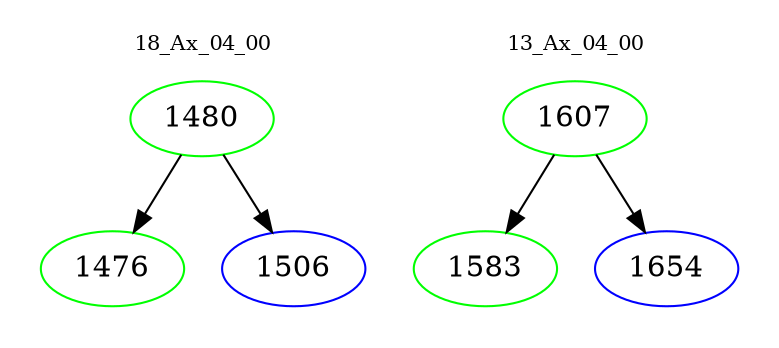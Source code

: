 digraph{
subgraph cluster_0 {
color = white
label = "18_Ax_04_00";
fontsize=10;
T0_1480 [label="1480", color="green"]
T0_1480 -> T0_1476 [color="black"]
T0_1476 [label="1476", color="green"]
T0_1480 -> T0_1506 [color="black"]
T0_1506 [label="1506", color="blue"]
}
subgraph cluster_1 {
color = white
label = "13_Ax_04_00";
fontsize=10;
T1_1607 [label="1607", color="green"]
T1_1607 -> T1_1583 [color="black"]
T1_1583 [label="1583", color="green"]
T1_1607 -> T1_1654 [color="black"]
T1_1654 [label="1654", color="blue"]
}
}
